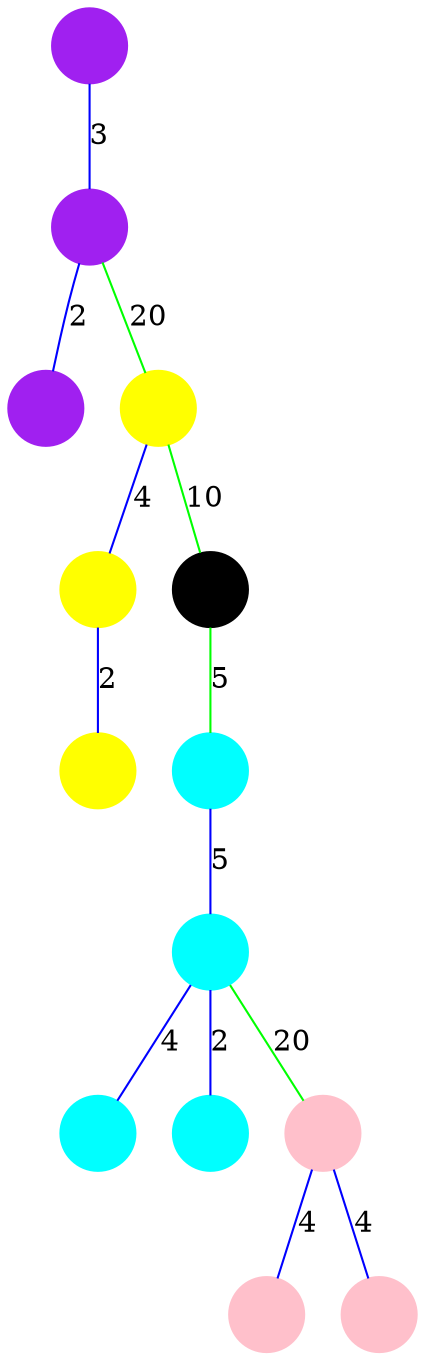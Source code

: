 digraph
{
	compound = true;
	node [shape=circle, style=filled, color=black, label=""];
	edge [dir=both, arrowtail=none, arrowhead=none];

	n0 -> n1 [label=3, color=blue];
	n1 -> n2 [label=2, color=blue];
	n1 -> n3 [label=20, color=green];
	n3 -> n4 [label=4, color=blue];
	n3 -> n5 [label=10, color=green];
	n4 -> n6 [label=2, color=blue];
	n5 -> n7 [label=5, color=green];
	n7 -> n8 [label=5, color=blue];
	n8 -> n9 [label=4, color=blue];
	n8 -> n10 [label=2, color=blue];
	n8 -> n11 [label=20, color=green];
	n11 -> n12 [label=4, color=blue];
	n11 -> n13 [label=4, color=blue];

	n0 [color=purple];
	n1 [color=purple];
	n2 [color=purple];
	n3 [color=yellow];
	n4 [color=yellow];
	n6 [color=yellow];
	n7 [color=cyan];
	n8 [color=cyan];
	n9 [color=cyan];
	n10 [color=cyan];
	n11 [color=pink];
	n12 [color=pink];
	n13 [color=pink];
}
